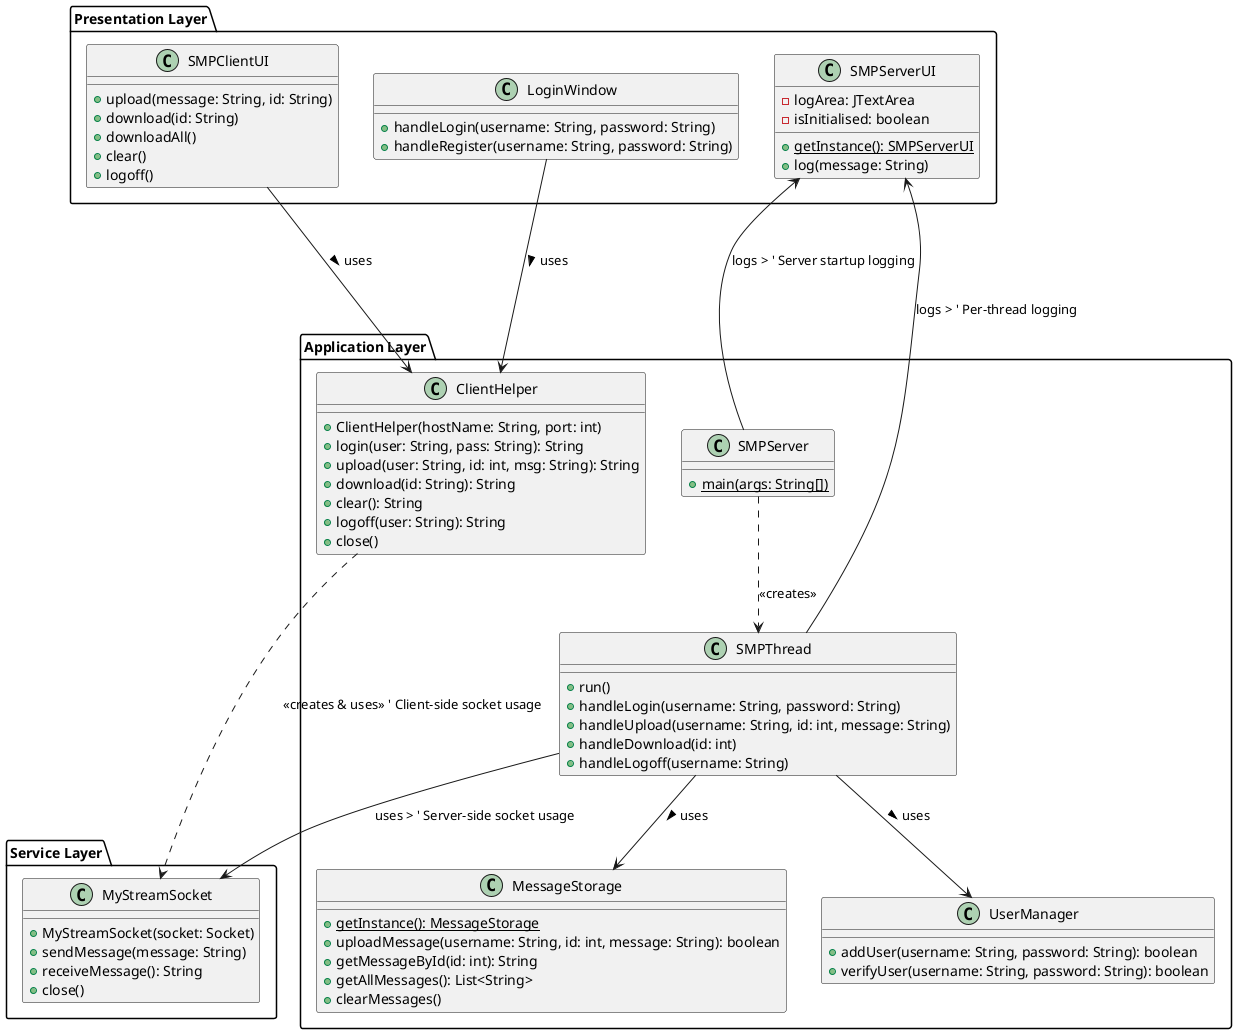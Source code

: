 @startuml SMP_Application_Adapted_No_Inline_Comments

package "Presentation Layer" {
  class LoginWindow {
    + handleLogin(username: String, password: String)
    + handleRegister(username: String, password: String)
  }
  class SMPClientUI {
    + upload(message: String, id: String)
    + download(id: String)
    + downloadAll()
    + clear()
    + logoff()
  }
  class SMPServerUI {
    - logArea: JTextArea
    - isInitialised: boolean
    + {static} getInstance(): SMPServerUI
    + log(message: String)
  }
}

package "Application Layer" {
  class ClientHelper {
     + ClientHelper(hostName: String, port: int)
     + login(user: String, pass: String): String
     + upload(user: String, id: int, msg: String): String
     + download(id: String): String
     + clear(): String
     + logoff(user: String): String
     + close()
  }
  class SMPThread {
    + run()
    + handleLogin(username: String, password: String)
    + handleUpload(username: String, id: int, message: String)
    + handleDownload(id: int)
    + handleLogoff(username: String)
  }
  class SMPServer {
    + {static} main(args: String[])
  }
  class MessageStorage {
    + {static} getInstance(): MessageStorage
    + uploadMessage(username: String, id: int, message: String): boolean
    + getMessageById(id: int): String
    + getAllMessages(): List<String>
    + clearMessages()
  }
  class UserManager {
    + addUser(username: String, password: String): boolean
    + verifyUser(username: String, password: String): boolean
  }
}

package "Service Layer" {
  class MyStreamSocket {
    + MyStreamSocket(socket: Socket)
    + sendMessage(message: String)
    + receiveMessage(): String
    + close()
  }
}

' Define Relationships
LoginWindow ---> ClientHelper : uses >
SMPClientUI ---> ClientHelper : uses >
SMPThread --> MyStreamSocket : uses > ' Server-side socket usage
ClientHelper ..> MyStreamSocket : <<creates & uses>> ' Client-side socket usage
SMPThread --> MessageStorage : uses >
SMPThread --> UserManager : uses >
SMPThread --> SMPServerUI : logs > ' Per-thread logging
SMPServer ..> SMPThread : <<creates>>
SMPServer --> SMPServerUI : logs > ' Server startup logging


@enduml